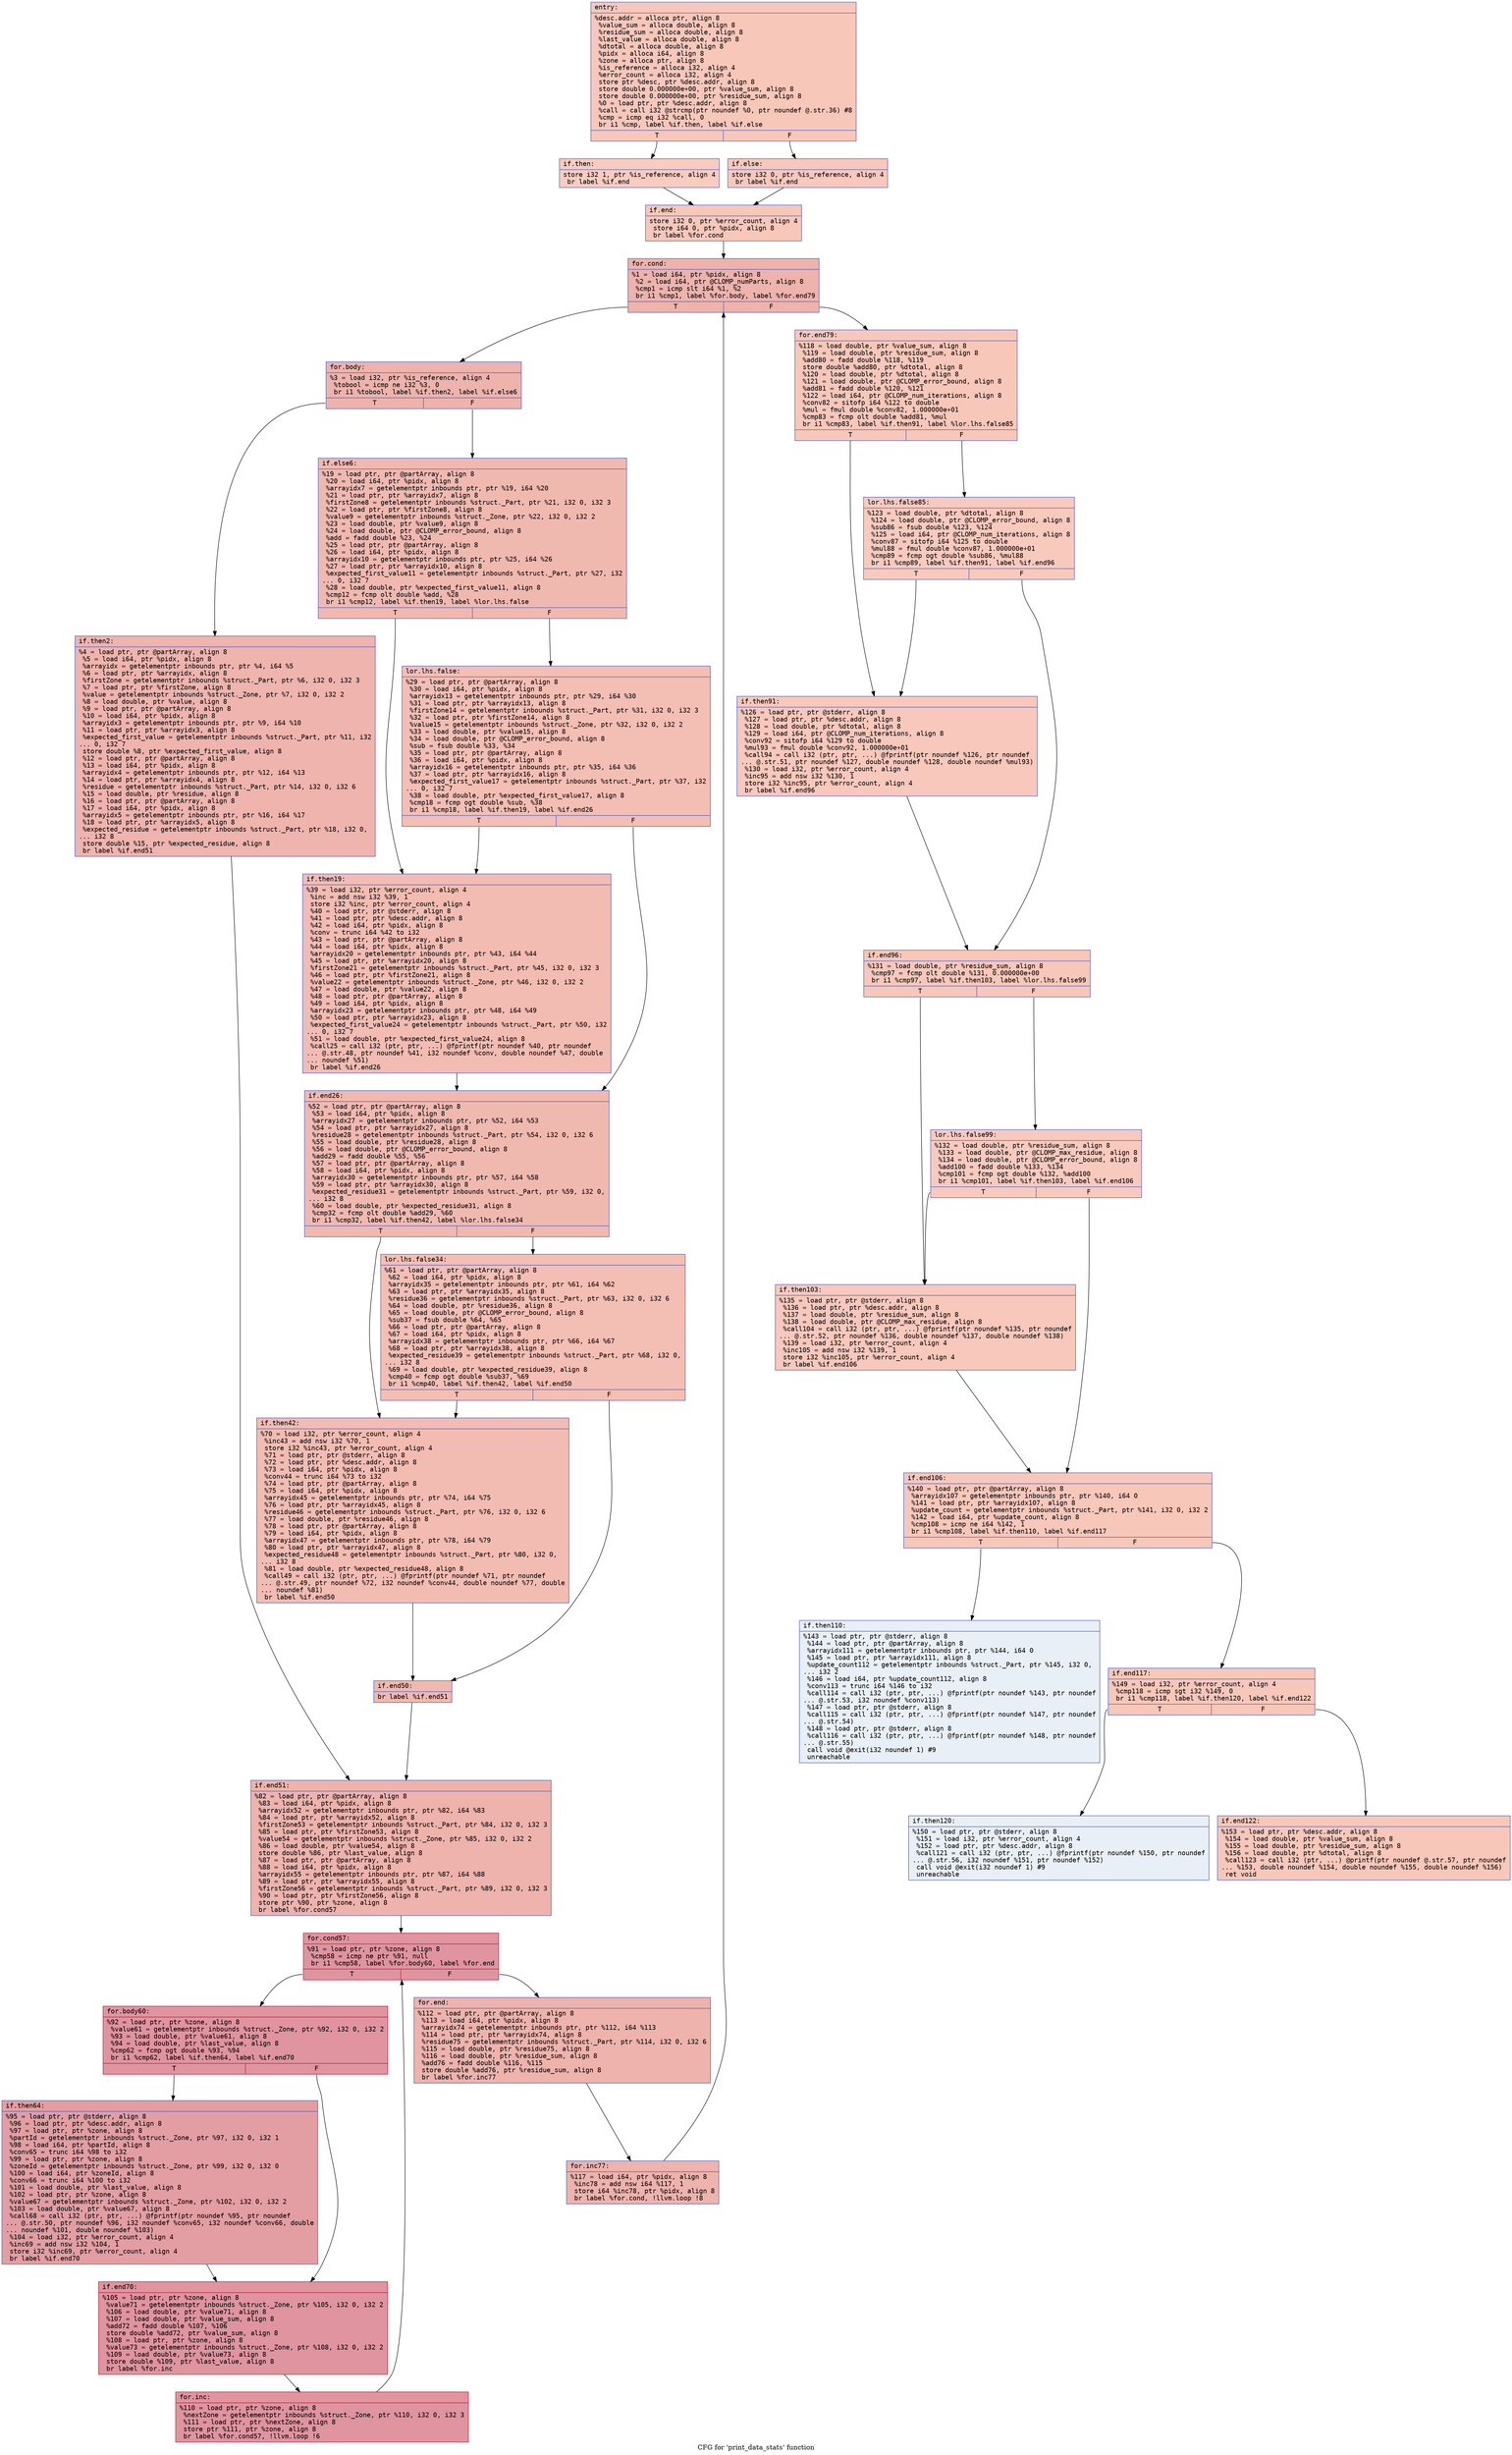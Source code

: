 digraph "CFG for 'print_data_stats' function" {
	label="CFG for 'print_data_stats' function";

	Node0x5567ef56ef10 [shape=record,color="#3d50c3ff", style=filled, fillcolor="#ec7f6370" fontname="Courier",label="{entry:\l|  %desc.addr = alloca ptr, align 8\l  %value_sum = alloca double, align 8\l  %residue_sum = alloca double, align 8\l  %last_value = alloca double, align 8\l  %dtotal = alloca double, align 8\l  %pidx = alloca i64, align 8\l  %zone = alloca ptr, align 8\l  %is_reference = alloca i32, align 4\l  %error_count = alloca i32, align 4\l  store ptr %desc, ptr %desc.addr, align 8\l  store double 0.000000e+00, ptr %value_sum, align 8\l  store double 0.000000e+00, ptr %residue_sum, align 8\l  %0 = load ptr, ptr %desc.addr, align 8\l  %call = call i32 @strcmp(ptr noundef %0, ptr noundef @.str.36) #8\l  %cmp = icmp eq i32 %call, 0\l  br i1 %cmp, label %if.then, label %if.else\l|{<s0>T|<s1>F}}"];
	Node0x5567ef56ef10:s0 -> Node0x5567ef56fa90[tooltip="entry -> if.then\nProbability 37.50%" ];
	Node0x5567ef56ef10:s1 -> Node0x5567ef56fb00[tooltip="entry -> if.else\nProbability 62.50%" ];
	Node0x5567ef56fa90 [shape=record,color="#3d50c3ff", style=filled, fillcolor="#f08b6e70" fontname="Courier",label="{if.then:\l|  store i32 1, ptr %is_reference, align 4\l  br label %if.end\l}"];
	Node0x5567ef56fa90 -> Node0x5567ef56fcc0[tooltip="if.then -> if.end\nProbability 100.00%" ];
	Node0x5567ef56fb00 [shape=record,color="#3d50c3ff", style=filled, fillcolor="#ed836670" fontname="Courier",label="{if.else:\l|  store i32 0, ptr %is_reference, align 4\l  br label %if.end\l}"];
	Node0x5567ef56fb00 -> Node0x5567ef56fcc0[tooltip="if.else -> if.end\nProbability 100.00%" ];
	Node0x5567ef56fcc0 [shape=record,color="#3d50c3ff", style=filled, fillcolor="#ec7f6370" fontname="Courier",label="{if.end:\l|  store i32 0, ptr %error_count, align 4\l  store i64 0, ptr %pidx, align 8\l  br label %for.cond\l}"];
	Node0x5567ef56fcc0 -> Node0x5567ef56fff0[tooltip="if.end -> for.cond\nProbability 100.00%" ];
	Node0x5567ef56fff0 [shape=record,color="#3d50c3ff", style=filled, fillcolor="#d6524470" fontname="Courier",label="{for.cond:\l|  %1 = load i64, ptr %pidx, align 8\l  %2 = load i64, ptr @CLOMP_numParts, align 8\l  %cmp1 = icmp slt i64 %1, %2\l  br i1 %cmp1, label %for.body, label %for.end79\l|{<s0>T|<s1>F}}"];
	Node0x5567ef56fff0:s0 -> Node0x5567ef570290[tooltip="for.cond -> for.body\nProbability 96.88%" ];
	Node0x5567ef56fff0:s1 -> Node0x5567ef570310[tooltip="for.cond -> for.end79\nProbability 3.12%" ];
	Node0x5567ef570290 [shape=record,color="#3d50c3ff", style=filled, fillcolor="#d6524470" fontname="Courier",label="{for.body:\l|  %3 = load i32, ptr %is_reference, align 4\l  %tobool = icmp ne i32 %3, 0\l  br i1 %tobool, label %if.then2, label %if.else6\l|{<s0>T|<s1>F}}"];
	Node0x5567ef570290:s0 -> Node0x5567ef570570[tooltip="for.body -> if.then2\nProbability 62.50%" ];
	Node0x5567ef570290:s1 -> Node0x5567ef5705f0[tooltip="for.body -> if.else6\nProbability 37.50%" ];
	Node0x5567ef570570 [shape=record,color="#3d50c3ff", style=filled, fillcolor="#d8564670" fontname="Courier",label="{if.then2:\l|  %4 = load ptr, ptr @partArray, align 8\l  %5 = load i64, ptr %pidx, align 8\l  %arrayidx = getelementptr inbounds ptr, ptr %4, i64 %5\l  %6 = load ptr, ptr %arrayidx, align 8\l  %firstZone = getelementptr inbounds %struct._Part, ptr %6, i32 0, i32 3\l  %7 = load ptr, ptr %firstZone, align 8\l  %value = getelementptr inbounds %struct._Zone, ptr %7, i32 0, i32 2\l  %8 = load double, ptr %value, align 8\l  %9 = load ptr, ptr @partArray, align 8\l  %10 = load i64, ptr %pidx, align 8\l  %arrayidx3 = getelementptr inbounds ptr, ptr %9, i64 %10\l  %11 = load ptr, ptr %arrayidx3, align 8\l  %expected_first_value = getelementptr inbounds %struct._Part, ptr %11, i32\l... 0, i32 7\l  store double %8, ptr %expected_first_value, align 8\l  %12 = load ptr, ptr @partArray, align 8\l  %13 = load i64, ptr %pidx, align 8\l  %arrayidx4 = getelementptr inbounds ptr, ptr %12, i64 %13\l  %14 = load ptr, ptr %arrayidx4, align 8\l  %residue = getelementptr inbounds %struct._Part, ptr %14, i32 0, i32 6\l  %15 = load double, ptr %residue, align 8\l  %16 = load ptr, ptr @partArray, align 8\l  %17 = load i64, ptr %pidx, align 8\l  %arrayidx5 = getelementptr inbounds ptr, ptr %16, i64 %17\l  %18 = load ptr, ptr %arrayidx5, align 8\l  %expected_residue = getelementptr inbounds %struct._Part, ptr %18, i32 0,\l... i32 8\l  store double %15, ptr %expected_residue, align 8\l  br label %if.end51\l}"];
	Node0x5567ef570570 -> Node0x5567ef571a30[tooltip="if.then2 -> if.end51\nProbability 100.00%" ];
	Node0x5567ef5705f0 [shape=record,color="#3d50c3ff", style=filled, fillcolor="#de614d70" fontname="Courier",label="{if.else6:\l|  %19 = load ptr, ptr @partArray, align 8\l  %20 = load i64, ptr %pidx, align 8\l  %arrayidx7 = getelementptr inbounds ptr, ptr %19, i64 %20\l  %21 = load ptr, ptr %arrayidx7, align 8\l  %firstZone8 = getelementptr inbounds %struct._Part, ptr %21, i32 0, i32 3\l  %22 = load ptr, ptr %firstZone8, align 8\l  %value9 = getelementptr inbounds %struct._Zone, ptr %22, i32 0, i32 2\l  %23 = load double, ptr %value9, align 8\l  %24 = load double, ptr @CLOMP_error_bound, align 8\l  %add = fadd double %23, %24\l  %25 = load ptr, ptr @partArray, align 8\l  %26 = load i64, ptr %pidx, align 8\l  %arrayidx10 = getelementptr inbounds ptr, ptr %25, i64 %26\l  %27 = load ptr, ptr %arrayidx10, align 8\l  %expected_first_value11 = getelementptr inbounds %struct._Part, ptr %27, i32\l... 0, i32 7\l  %28 = load double, ptr %expected_first_value11, align 8\l  %cmp12 = fcmp olt double %add, %28\l  br i1 %cmp12, label %if.then19, label %lor.lhs.false\l|{<s0>T|<s1>F}}"];
	Node0x5567ef5705f0:s0 -> Node0x5567ef5725e0[tooltip="if.else6 -> if.then19\nProbability 50.00%" ];
	Node0x5567ef5705f0:s1 -> Node0x5567ef572630[tooltip="if.else6 -> lor.lhs.false\nProbability 50.00%" ];
	Node0x5567ef572630 [shape=record,color="#3d50c3ff", style=filled, fillcolor="#e36c5570" fontname="Courier",label="{lor.lhs.false:\l|  %29 = load ptr, ptr @partArray, align 8\l  %30 = load i64, ptr %pidx, align 8\l  %arrayidx13 = getelementptr inbounds ptr, ptr %29, i64 %30\l  %31 = load ptr, ptr %arrayidx13, align 8\l  %firstZone14 = getelementptr inbounds %struct._Part, ptr %31, i32 0, i32 3\l  %32 = load ptr, ptr %firstZone14, align 8\l  %value15 = getelementptr inbounds %struct._Zone, ptr %32, i32 0, i32 2\l  %33 = load double, ptr %value15, align 8\l  %34 = load double, ptr @CLOMP_error_bound, align 8\l  %sub = fsub double %33, %34\l  %35 = load ptr, ptr @partArray, align 8\l  %36 = load i64, ptr %pidx, align 8\l  %arrayidx16 = getelementptr inbounds ptr, ptr %35, i64 %36\l  %37 = load ptr, ptr %arrayidx16, align 8\l  %expected_first_value17 = getelementptr inbounds %struct._Part, ptr %37, i32\l... 0, i32 7\l  %38 = load double, ptr %expected_first_value17, align 8\l  %cmp18 = fcmp ogt double %sub, %38\l  br i1 %cmp18, label %if.then19, label %if.end26\l|{<s0>T|<s1>F}}"];
	Node0x5567ef572630:s0 -> Node0x5567ef5725e0[tooltip="lor.lhs.false -> if.then19\nProbability 50.00%" ];
	Node0x5567ef572630:s1 -> Node0x5567ef573870[tooltip="lor.lhs.false -> if.end26\nProbability 50.00%" ];
	Node0x5567ef5725e0 [shape=record,color="#3d50c3ff", style=filled, fillcolor="#e1675170" fontname="Courier",label="{if.then19:\l|  %39 = load i32, ptr %error_count, align 4\l  %inc = add nsw i32 %39, 1\l  store i32 %inc, ptr %error_count, align 4\l  %40 = load ptr, ptr @stderr, align 8\l  %41 = load ptr, ptr %desc.addr, align 8\l  %42 = load i64, ptr %pidx, align 8\l  %conv = trunc i64 %42 to i32\l  %43 = load ptr, ptr @partArray, align 8\l  %44 = load i64, ptr %pidx, align 8\l  %arrayidx20 = getelementptr inbounds ptr, ptr %43, i64 %44\l  %45 = load ptr, ptr %arrayidx20, align 8\l  %firstZone21 = getelementptr inbounds %struct._Part, ptr %45, i32 0, i32 3\l  %46 = load ptr, ptr %firstZone21, align 8\l  %value22 = getelementptr inbounds %struct._Zone, ptr %46, i32 0, i32 2\l  %47 = load double, ptr %value22, align 8\l  %48 = load ptr, ptr @partArray, align 8\l  %49 = load i64, ptr %pidx, align 8\l  %arrayidx23 = getelementptr inbounds ptr, ptr %48, i64 %49\l  %50 = load ptr, ptr %arrayidx23, align 8\l  %expected_first_value24 = getelementptr inbounds %struct._Part, ptr %50, i32\l... 0, i32 7\l  %51 = load double, ptr %expected_first_value24, align 8\l  %call25 = call i32 (ptr, ptr, ...) @fprintf(ptr noundef %40, ptr noundef\l... @.str.48, ptr noundef %41, i32 noundef %conv, double noundef %47, double\l... noundef %51)\l  br label %if.end26\l}"];
	Node0x5567ef5725e0 -> Node0x5567ef573870[tooltip="if.then19 -> if.end26\nProbability 100.00%" ];
	Node0x5567ef573870 [shape=record,color="#3d50c3ff", style=filled, fillcolor="#de614d70" fontname="Courier",label="{if.end26:\l|  %52 = load ptr, ptr @partArray, align 8\l  %53 = load i64, ptr %pidx, align 8\l  %arrayidx27 = getelementptr inbounds ptr, ptr %52, i64 %53\l  %54 = load ptr, ptr %arrayidx27, align 8\l  %residue28 = getelementptr inbounds %struct._Part, ptr %54, i32 0, i32 6\l  %55 = load double, ptr %residue28, align 8\l  %56 = load double, ptr @CLOMP_error_bound, align 8\l  %add29 = fadd double %55, %56\l  %57 = load ptr, ptr @partArray, align 8\l  %58 = load i64, ptr %pidx, align 8\l  %arrayidx30 = getelementptr inbounds ptr, ptr %57, i64 %58\l  %59 = load ptr, ptr %arrayidx30, align 8\l  %expected_residue31 = getelementptr inbounds %struct._Part, ptr %59, i32 0,\l... i32 8\l  %60 = load double, ptr %expected_residue31, align 8\l  %cmp32 = fcmp olt double %add29, %60\l  br i1 %cmp32, label %if.then42, label %lor.lhs.false34\l|{<s0>T|<s1>F}}"];
	Node0x5567ef573870:s0 -> Node0x5567ef5759f0[tooltip="if.end26 -> if.then42\nProbability 50.00%" ];
	Node0x5567ef573870:s1 -> Node0x5567ef575a40[tooltip="if.end26 -> lor.lhs.false34\nProbability 50.00%" ];
	Node0x5567ef575a40 [shape=record,color="#3d50c3ff", style=filled, fillcolor="#e36c5570" fontname="Courier",label="{lor.lhs.false34:\l|  %61 = load ptr, ptr @partArray, align 8\l  %62 = load i64, ptr %pidx, align 8\l  %arrayidx35 = getelementptr inbounds ptr, ptr %61, i64 %62\l  %63 = load ptr, ptr %arrayidx35, align 8\l  %residue36 = getelementptr inbounds %struct._Part, ptr %63, i32 0, i32 6\l  %64 = load double, ptr %residue36, align 8\l  %65 = load double, ptr @CLOMP_error_bound, align 8\l  %sub37 = fsub double %64, %65\l  %66 = load ptr, ptr @partArray, align 8\l  %67 = load i64, ptr %pidx, align 8\l  %arrayidx38 = getelementptr inbounds ptr, ptr %66, i64 %67\l  %68 = load ptr, ptr %arrayidx38, align 8\l  %expected_residue39 = getelementptr inbounds %struct._Part, ptr %68, i32 0,\l... i32 8\l  %69 = load double, ptr %expected_residue39, align 8\l  %cmp40 = fcmp ogt double %sub37, %69\l  br i1 %cmp40, label %if.then42, label %if.end50\l|{<s0>T|<s1>F}}"];
	Node0x5567ef575a40:s0 -> Node0x5567ef5759f0[tooltip="lor.lhs.false34 -> if.then42\nProbability 50.00%" ];
	Node0x5567ef575a40:s1 -> Node0x5567ef576500[tooltip="lor.lhs.false34 -> if.end50\nProbability 50.00%" ];
	Node0x5567ef5759f0 [shape=record,color="#3d50c3ff", style=filled, fillcolor="#e1675170" fontname="Courier",label="{if.then42:\l|  %70 = load i32, ptr %error_count, align 4\l  %inc43 = add nsw i32 %70, 1\l  store i32 %inc43, ptr %error_count, align 4\l  %71 = load ptr, ptr @stderr, align 8\l  %72 = load ptr, ptr %desc.addr, align 8\l  %73 = load i64, ptr %pidx, align 8\l  %conv44 = trunc i64 %73 to i32\l  %74 = load ptr, ptr @partArray, align 8\l  %75 = load i64, ptr %pidx, align 8\l  %arrayidx45 = getelementptr inbounds ptr, ptr %74, i64 %75\l  %76 = load ptr, ptr %arrayidx45, align 8\l  %residue46 = getelementptr inbounds %struct._Part, ptr %76, i32 0, i32 6\l  %77 = load double, ptr %residue46, align 8\l  %78 = load ptr, ptr @partArray, align 8\l  %79 = load i64, ptr %pidx, align 8\l  %arrayidx47 = getelementptr inbounds ptr, ptr %78, i64 %79\l  %80 = load ptr, ptr %arrayidx47, align 8\l  %expected_residue48 = getelementptr inbounds %struct._Part, ptr %80, i32 0,\l... i32 8\l  %81 = load double, ptr %expected_residue48, align 8\l  %call49 = call i32 (ptr, ptr, ...) @fprintf(ptr noundef %71, ptr noundef\l... @.str.49, ptr noundef %72, i32 noundef %conv44, double noundef %77, double\l... noundef %81)\l  br label %if.end50\l}"];
	Node0x5567ef5759f0 -> Node0x5567ef576500[tooltip="if.then42 -> if.end50\nProbability 100.00%" ];
	Node0x5567ef576500 [shape=record,color="#3d50c3ff", style=filled, fillcolor="#de614d70" fontname="Courier",label="{if.end50:\l|  br label %if.end51\l}"];
	Node0x5567ef576500 -> Node0x5567ef571a30[tooltip="if.end50 -> if.end51\nProbability 100.00%" ];
	Node0x5567ef571a30 [shape=record,color="#3d50c3ff", style=filled, fillcolor="#d6524470" fontname="Courier",label="{if.end51:\l|  %82 = load ptr, ptr @partArray, align 8\l  %83 = load i64, ptr %pidx, align 8\l  %arrayidx52 = getelementptr inbounds ptr, ptr %82, i64 %83\l  %84 = load ptr, ptr %arrayidx52, align 8\l  %firstZone53 = getelementptr inbounds %struct._Part, ptr %84, i32 0, i32 3\l  %85 = load ptr, ptr %firstZone53, align 8\l  %value54 = getelementptr inbounds %struct._Zone, ptr %85, i32 0, i32 2\l  %86 = load double, ptr %value54, align 8\l  store double %86, ptr %last_value, align 8\l  %87 = load ptr, ptr @partArray, align 8\l  %88 = load i64, ptr %pidx, align 8\l  %arrayidx55 = getelementptr inbounds ptr, ptr %87, i64 %88\l  %89 = load ptr, ptr %arrayidx55, align 8\l  %firstZone56 = getelementptr inbounds %struct._Part, ptr %89, i32 0, i32 3\l  %90 = load ptr, ptr %firstZone56, align 8\l  store ptr %90, ptr %zone, align 8\l  br label %for.cond57\l}"];
	Node0x5567ef571a30 -> Node0x5567ef577db0[tooltip="if.end51 -> for.cond57\nProbability 100.00%" ];
	Node0x5567ef577db0 [shape=record,color="#b70d28ff", style=filled, fillcolor="#b70d2870" fontname="Courier",label="{for.cond57:\l|  %91 = load ptr, ptr %zone, align 8\l  %cmp58 = icmp ne ptr %91, null\l  br i1 %cmp58, label %for.body60, label %for.end\l|{<s0>T|<s1>F}}"];
	Node0x5567ef577db0:s0 -> Node0x5567ef577fd0[tooltip="for.cond57 -> for.body60\nProbability 96.88%" ];
	Node0x5567ef577db0:s1 -> Node0x5567ef578050[tooltip="for.cond57 -> for.end\nProbability 3.12%" ];
	Node0x5567ef577fd0 [shape=record,color="#b70d28ff", style=filled, fillcolor="#b70d2870" fontname="Courier",label="{for.body60:\l|  %92 = load ptr, ptr %zone, align 8\l  %value61 = getelementptr inbounds %struct._Zone, ptr %92, i32 0, i32 2\l  %93 = load double, ptr %value61, align 8\l  %94 = load double, ptr %last_value, align 8\l  %cmp62 = fcmp ogt double %93, %94\l  br i1 %cmp62, label %if.then64, label %if.end70\l|{<s0>T|<s1>F}}"];
	Node0x5567ef577fd0:s0 -> Node0x5567ef578480[tooltip="for.body60 -> if.then64\nProbability 50.00%" ];
	Node0x5567ef577fd0:s1 -> Node0x5567ef578500[tooltip="for.body60 -> if.end70\nProbability 50.00%" ];
	Node0x5567ef578480 [shape=record,color="#3d50c3ff", style=filled, fillcolor="#be242e70" fontname="Courier",label="{if.then64:\l|  %95 = load ptr, ptr @stderr, align 8\l  %96 = load ptr, ptr %desc.addr, align 8\l  %97 = load ptr, ptr %zone, align 8\l  %partId = getelementptr inbounds %struct._Zone, ptr %97, i32 0, i32 1\l  %98 = load i64, ptr %partId, align 8\l  %conv65 = trunc i64 %98 to i32\l  %99 = load ptr, ptr %zone, align 8\l  %zoneId = getelementptr inbounds %struct._Zone, ptr %99, i32 0, i32 0\l  %100 = load i64, ptr %zoneId, align 8\l  %conv66 = trunc i64 %100 to i32\l  %101 = load double, ptr %last_value, align 8\l  %102 = load ptr, ptr %zone, align 8\l  %value67 = getelementptr inbounds %struct._Zone, ptr %102, i32 0, i32 2\l  %103 = load double, ptr %value67, align 8\l  %call68 = call i32 (ptr, ptr, ...) @fprintf(ptr noundef %95, ptr noundef\l... @.str.50, ptr noundef %96, i32 noundef %conv65, i32 noundef %conv66, double\l... noundef %101, double noundef %103)\l  %104 = load i32, ptr %error_count, align 4\l  %inc69 = add nsw i32 %104, 1\l  store i32 %inc69, ptr %error_count, align 4\l  br label %if.end70\l}"];
	Node0x5567ef578480 -> Node0x5567ef578500[tooltip="if.then64 -> if.end70\nProbability 100.00%" ];
	Node0x5567ef578500 [shape=record,color="#b70d28ff", style=filled, fillcolor="#b70d2870" fontname="Courier",label="{if.end70:\l|  %105 = load ptr, ptr %zone, align 8\l  %value71 = getelementptr inbounds %struct._Zone, ptr %105, i32 0, i32 2\l  %106 = load double, ptr %value71, align 8\l  %107 = load double, ptr %value_sum, align 8\l  %add72 = fadd double %107, %106\l  store double %add72, ptr %value_sum, align 8\l  %108 = load ptr, ptr %zone, align 8\l  %value73 = getelementptr inbounds %struct._Zone, ptr %108, i32 0, i32 2\l  %109 = load double, ptr %value73, align 8\l  store double %109, ptr %last_value, align 8\l  br label %for.inc\l}"];
	Node0x5567ef578500 -> Node0x5567ef57a6b0[tooltip="if.end70 -> for.inc\nProbability 100.00%" ];
	Node0x5567ef57a6b0 [shape=record,color="#b70d28ff", style=filled, fillcolor="#b70d2870" fontname="Courier",label="{for.inc:\l|  %110 = load ptr, ptr %zone, align 8\l  %nextZone = getelementptr inbounds %struct._Zone, ptr %110, i32 0, i32 3\l  %111 = load ptr, ptr %nextZone, align 8\l  store ptr %111, ptr %zone, align 8\l  br label %for.cond57, !llvm.loop !6\l}"];
	Node0x5567ef57a6b0 -> Node0x5567ef577db0[tooltip="for.inc -> for.cond57\nProbability 100.00%" ];
	Node0x5567ef578050 [shape=record,color="#3d50c3ff", style=filled, fillcolor="#d6524470" fontname="Courier",label="{for.end:\l|  %112 = load ptr, ptr @partArray, align 8\l  %113 = load i64, ptr %pidx, align 8\l  %arrayidx74 = getelementptr inbounds ptr, ptr %112, i64 %113\l  %114 = load ptr, ptr %arrayidx74, align 8\l  %residue75 = getelementptr inbounds %struct._Part, ptr %114, i32 0, i32 6\l  %115 = load double, ptr %residue75, align 8\l  %116 = load double, ptr %residue_sum, align 8\l  %add76 = fadd double %116, %115\l  store double %add76, ptr %residue_sum, align 8\l  br label %for.inc77\l}"];
	Node0x5567ef578050 -> Node0x5567ef57b170[tooltip="for.end -> for.inc77\nProbability 100.00%" ];
	Node0x5567ef57b170 [shape=record,color="#3d50c3ff", style=filled, fillcolor="#d6524470" fontname="Courier",label="{for.inc77:\l|  %117 = load i64, ptr %pidx, align 8\l  %inc78 = add nsw i64 %117, 1\l  store i64 %inc78, ptr %pidx, align 8\l  br label %for.cond, !llvm.loop !8\l}"];
	Node0x5567ef57b170 -> Node0x5567ef56fff0[tooltip="for.inc77 -> for.cond\nProbability 100.00%" ];
	Node0x5567ef570310 [shape=record,color="#3d50c3ff", style=filled, fillcolor="#ec7f6370" fontname="Courier",label="{for.end79:\l|  %118 = load double, ptr %value_sum, align 8\l  %119 = load double, ptr %residue_sum, align 8\l  %add80 = fadd double %118, %119\l  store double %add80, ptr %dtotal, align 8\l  %120 = load double, ptr %dtotal, align 8\l  %121 = load double, ptr @CLOMP_error_bound, align 8\l  %add81 = fadd double %120, %121\l  %122 = load i64, ptr @CLOMP_num_iterations, align 8\l  %conv82 = sitofp i64 %122 to double\l  %mul = fmul double %conv82, 1.000000e+01\l  %cmp83 = fcmp olt double %add81, %mul\l  br i1 %cmp83, label %if.then91, label %lor.lhs.false85\l|{<s0>T|<s1>F}}"];
	Node0x5567ef570310:s0 -> Node0x5567ef57bcc0[tooltip="for.end79 -> if.then91\nProbability 50.00%" ];
	Node0x5567ef570310:s1 -> Node0x5567ef57bd10[tooltip="for.end79 -> lor.lhs.false85\nProbability 50.00%" ];
	Node0x5567ef57bd10 [shape=record,color="#3d50c3ff", style=filled, fillcolor="#ef886b70" fontname="Courier",label="{lor.lhs.false85:\l|  %123 = load double, ptr %dtotal, align 8\l  %124 = load double, ptr @CLOMP_error_bound, align 8\l  %sub86 = fsub double %123, %124\l  %125 = load i64, ptr @CLOMP_num_iterations, align 8\l  %conv87 = sitofp i64 %125 to double\l  %mul88 = fmul double %conv87, 1.000000e+01\l  %cmp89 = fcmp ogt double %sub86, %mul88\l  br i1 %cmp89, label %if.then91, label %if.end96\l|{<s0>T|<s1>F}}"];
	Node0x5567ef57bd10:s0 -> Node0x5567ef57bcc0[tooltip="lor.lhs.false85 -> if.then91\nProbability 50.00%" ];
	Node0x5567ef57bd10:s1 -> Node0x5567ef57c290[tooltip="lor.lhs.false85 -> if.end96\nProbability 50.00%" ];
	Node0x5567ef57bcc0 [shape=record,color="#3d50c3ff", style=filled, fillcolor="#ed836670" fontname="Courier",label="{if.then91:\l|  %126 = load ptr, ptr @stderr, align 8\l  %127 = load ptr, ptr %desc.addr, align 8\l  %128 = load double, ptr %dtotal, align 8\l  %129 = load i64, ptr @CLOMP_num_iterations, align 8\l  %conv92 = sitofp i64 %129 to double\l  %mul93 = fmul double %conv92, 1.000000e+01\l  %call94 = call i32 (ptr, ptr, ...) @fprintf(ptr noundef %126, ptr noundef\l... @.str.51, ptr noundef %127, double noundef %128, double noundef %mul93)\l  %130 = load i32, ptr %error_count, align 4\l  %inc95 = add nsw i32 %130, 1\l  store i32 %inc95, ptr %error_count, align 4\l  br label %if.end96\l}"];
	Node0x5567ef57bcc0 -> Node0x5567ef57c290[tooltip="if.then91 -> if.end96\nProbability 100.00%" ];
	Node0x5567ef57c290 [shape=record,color="#3d50c3ff", style=filled, fillcolor="#ec7f6370" fontname="Courier",label="{if.end96:\l|  %131 = load double, ptr %residue_sum, align 8\l  %cmp97 = fcmp olt double %131, 0.000000e+00\l  br i1 %cmp97, label %if.then103, label %lor.lhs.false99\l|{<s0>T|<s1>F}}"];
	Node0x5567ef57c290:s0 -> Node0x5567ef57cc00[tooltip="if.end96 -> if.then103\nProbability 50.00%" ];
	Node0x5567ef57c290:s1 -> Node0x5567ef57cc50[tooltip="if.end96 -> lor.lhs.false99\nProbability 50.00%" ];
	Node0x5567ef57cc50 [shape=record,color="#3d50c3ff", style=filled, fillcolor="#ef886b70" fontname="Courier",label="{lor.lhs.false99:\l|  %132 = load double, ptr %residue_sum, align 8\l  %133 = load double, ptr @CLOMP_max_residue, align 8\l  %134 = load double, ptr @CLOMP_error_bound, align 8\l  %add100 = fadd double %133, %134\l  %cmp101 = fcmp ogt double %132, %add100\l  br i1 %cmp101, label %if.then103, label %if.end106\l|{<s0>T|<s1>F}}"];
	Node0x5567ef57cc50:s0 -> Node0x5567ef57cc00[tooltip="lor.lhs.false99 -> if.then103\nProbability 50.00%" ];
	Node0x5567ef57cc50:s1 -> Node0x5567ef57d090[tooltip="lor.lhs.false99 -> if.end106\nProbability 50.00%" ];
	Node0x5567ef57cc00 [shape=record,color="#3d50c3ff", style=filled, fillcolor="#ed836670" fontname="Courier",label="{if.then103:\l|  %135 = load ptr, ptr @stderr, align 8\l  %136 = load ptr, ptr %desc.addr, align 8\l  %137 = load double, ptr %residue_sum, align 8\l  %138 = load double, ptr @CLOMP_max_residue, align 8\l  %call104 = call i32 (ptr, ptr, ...) @fprintf(ptr noundef %135, ptr noundef\l... @.str.52, ptr noundef %136, double noundef %137, double noundef %138)\l  %139 = load i32, ptr %error_count, align 4\l  %inc105 = add nsw i32 %139, 1\l  store i32 %inc105, ptr %error_count, align 4\l  br label %if.end106\l}"];
	Node0x5567ef57cc00 -> Node0x5567ef57d090[tooltip="if.then103 -> if.end106\nProbability 100.00%" ];
	Node0x5567ef57d090 [shape=record,color="#3d50c3ff", style=filled, fillcolor="#ec7f6370" fontname="Courier",label="{if.end106:\l|  %140 = load ptr, ptr @partArray, align 8\l  %arrayidx107 = getelementptr inbounds ptr, ptr %140, i64 0\l  %141 = load ptr, ptr %arrayidx107, align 8\l  %update_count = getelementptr inbounds %struct._Part, ptr %141, i32 0, i32 2\l  %142 = load i64, ptr %update_count, align 8\l  %cmp108 = icmp ne i64 %142, 1\l  br i1 %cmp108, label %if.then110, label %if.end117\l|{<s0>T|<s1>F}}"];
	Node0x5567ef57d090:s0 -> Node0x5567ef57db20[tooltip="if.end106 -> if.then110\nProbability 0.00%" ];
	Node0x5567ef57d090:s1 -> Node0x5567ef57dba0[tooltip="if.end106 -> if.end117\nProbability 100.00%" ];
	Node0x5567ef57db20 [shape=record,color="#3d50c3ff", style=filled, fillcolor="#cedaeb70" fontname="Courier",label="{if.then110:\l|  %143 = load ptr, ptr @stderr, align 8\l  %144 = load ptr, ptr @partArray, align 8\l  %arrayidx111 = getelementptr inbounds ptr, ptr %144, i64 0\l  %145 = load ptr, ptr %arrayidx111, align 8\l  %update_count112 = getelementptr inbounds %struct._Part, ptr %145, i32 0,\l... i32 2\l  %146 = load i64, ptr %update_count112, align 8\l  %conv113 = trunc i64 %146 to i32\l  %call114 = call i32 (ptr, ptr, ...) @fprintf(ptr noundef %143, ptr noundef\l... @.str.53, i32 noundef %conv113)\l  %147 = load ptr, ptr @stderr, align 8\l  %call115 = call i32 (ptr, ptr, ...) @fprintf(ptr noundef %147, ptr noundef\l... @.str.54)\l  %148 = load ptr, ptr @stderr, align 8\l  %call116 = call i32 (ptr, ptr, ...) @fprintf(ptr noundef %148, ptr noundef\l... @.str.55)\l  call void @exit(i32 noundef 1) #9\l  unreachable\l}"];
	Node0x5567ef57dba0 [shape=record,color="#3d50c3ff", style=filled, fillcolor="#ec7f6370" fontname="Courier",label="{if.end117:\l|  %149 = load i32, ptr %error_count, align 4\l  %cmp118 = icmp sgt i32 %149, 0\l  br i1 %cmp118, label %if.then120, label %if.end122\l|{<s0>T|<s1>F}}"];
	Node0x5567ef57dba0:s0 -> Node0x5567ef57e7b0[tooltip="if.end117 -> if.then120\nProbability 0.00%" ];
	Node0x5567ef57dba0:s1 -> Node0x5567ef57e800[tooltip="if.end117 -> if.end122\nProbability 100.00%" ];
	Node0x5567ef57e7b0 [shape=record,color="#3d50c3ff", style=filled, fillcolor="#cedaeb70" fontname="Courier",label="{if.then120:\l|  %150 = load ptr, ptr @stderr, align 8\l  %151 = load i32, ptr %error_count, align 4\l  %152 = load ptr, ptr %desc.addr, align 8\l  %call121 = call i32 (ptr, ptr, ...) @fprintf(ptr noundef %150, ptr noundef\l... @.str.56, i32 noundef %151, ptr noundef %152)\l  call void @exit(i32 noundef 1) #9\l  unreachable\l}"];
	Node0x5567ef57e800 [shape=record,color="#3d50c3ff", style=filled, fillcolor="#ec7f6370" fontname="Courier",label="{if.end122:\l|  %153 = load ptr, ptr %desc.addr, align 8\l  %154 = load double, ptr %value_sum, align 8\l  %155 = load double, ptr %residue_sum, align 8\l  %156 = load double, ptr %dtotal, align 8\l  %call123 = call i32 (ptr, ...) @printf(ptr noundef @.str.57, ptr noundef\l... %153, double noundef %154, double noundef %155, double noundef %156)\l  ret void\l}"];
}
